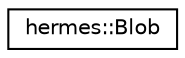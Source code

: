 digraph "Graphical Class Hierarchy"
{
 // LATEX_PDF_SIZE
  edge [fontname="Helvetica",fontsize="10",labelfontname="Helvetica",labelfontsize="10"];
  node [fontname="Helvetica",fontsize="10",shape=record];
  rankdir="LR";
  Node0 [label="hermes::Blob",height=0.2,width=0.4,color="black", fillcolor="white", style="filled",URL="$structhermes_1_1_blob.html",tooltip=" "];
}
